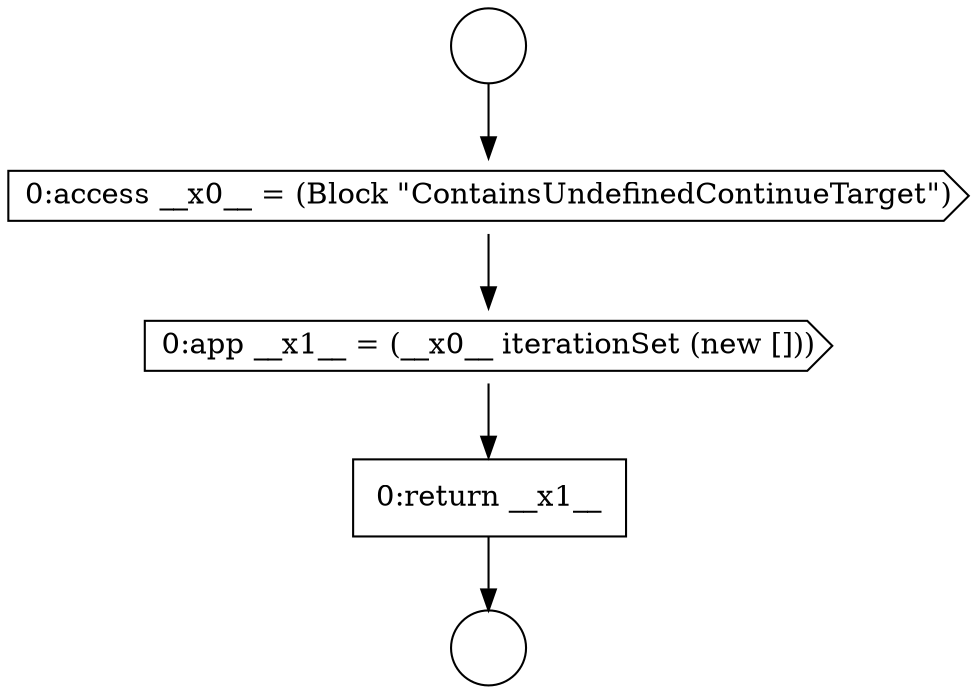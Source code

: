 digraph {
  node7645 [shape=cds, label=<<font color="black">0:app __x1__ = (__x0__ iterationSet (new []))</font>> color="black" fillcolor="white" style=filled]
  node7642 [shape=circle label=" " color="black" fillcolor="white" style=filled]
  node7646 [shape=none, margin=0, label=<<font color="black">
    <table border="0" cellborder="1" cellspacing="0" cellpadding="10">
      <tr><td align="left">0:return __x1__</td></tr>
    </table>
  </font>> color="black" fillcolor="white" style=filled]
  node7643 [shape=circle label=" " color="black" fillcolor="white" style=filled]
  node7644 [shape=cds, label=<<font color="black">0:access __x0__ = (Block &quot;ContainsUndefinedContinueTarget&quot;)</font>> color="black" fillcolor="white" style=filled]
  node7642 -> node7644 [ color="black"]
  node7644 -> node7645 [ color="black"]
  node7645 -> node7646 [ color="black"]
  node7646 -> node7643 [ color="black"]
}
